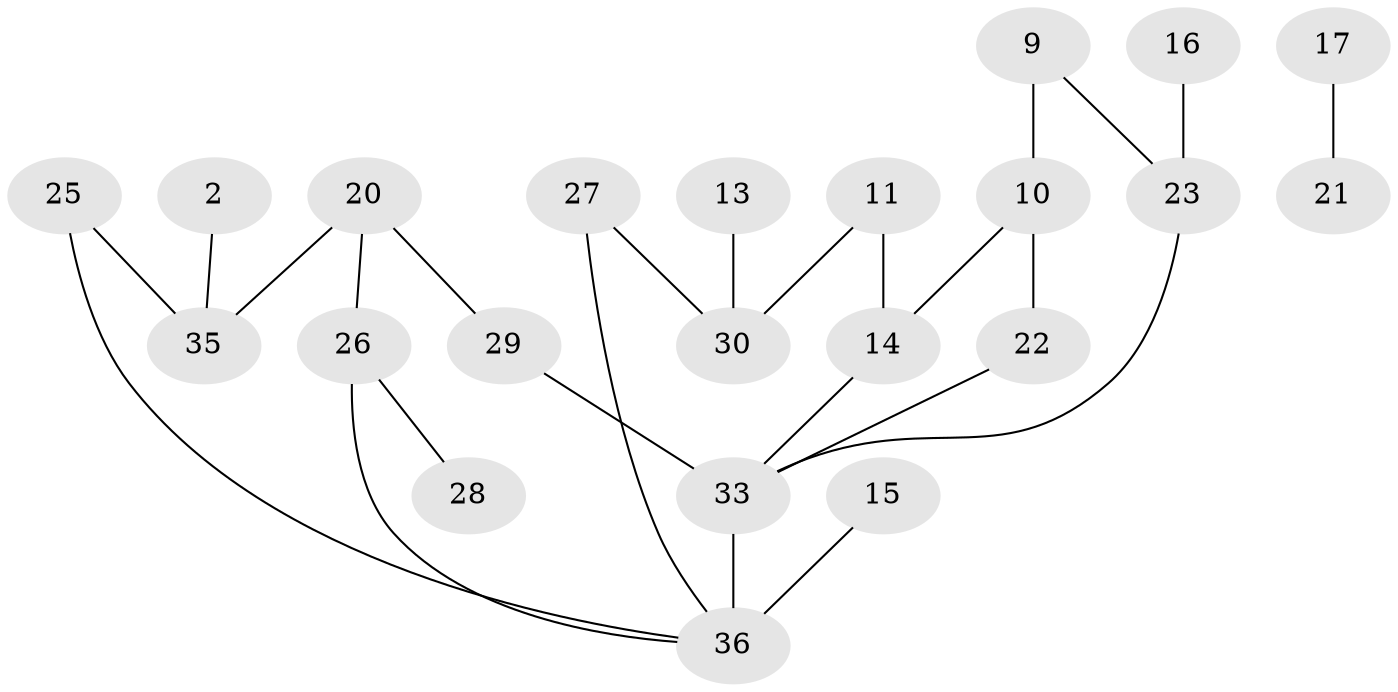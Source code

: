 // original degree distribution, {2: 0.3333333333333333, 3: 0.1388888888888889, 4: 0.041666666666666664, 1: 0.2916666666666667, 0: 0.1527777777777778, 5: 0.041666666666666664}
// Generated by graph-tools (version 1.1) at 2025/00/03/09/25 03:00:48]
// undirected, 22 vertices, 25 edges
graph export_dot {
graph [start="1"]
  node [color=gray90,style=filled];
  2;
  9;
  10;
  11;
  13;
  14;
  15;
  16;
  17;
  20;
  21;
  22;
  23;
  25;
  26;
  27;
  28;
  29;
  30;
  33;
  35;
  36;
  2 -- 35 [weight=1.0];
  9 -- 10 [weight=1.0];
  9 -- 23 [weight=1.0];
  10 -- 14 [weight=1.0];
  10 -- 22 [weight=1.0];
  11 -- 14 [weight=1.0];
  11 -- 30 [weight=1.0];
  13 -- 30 [weight=1.0];
  14 -- 33 [weight=1.0];
  15 -- 36 [weight=3.0];
  16 -- 23 [weight=1.0];
  17 -- 21 [weight=1.0];
  20 -- 26 [weight=1.0];
  20 -- 29 [weight=1.0];
  20 -- 35 [weight=1.0];
  22 -- 33 [weight=1.0];
  23 -- 33 [weight=1.0];
  25 -- 35 [weight=1.0];
  25 -- 36 [weight=1.0];
  26 -- 28 [weight=1.0];
  26 -- 36 [weight=1.0];
  27 -- 30 [weight=1.0];
  27 -- 36 [weight=1.0];
  29 -- 33 [weight=1.0];
  33 -- 36 [weight=1.0];
}
